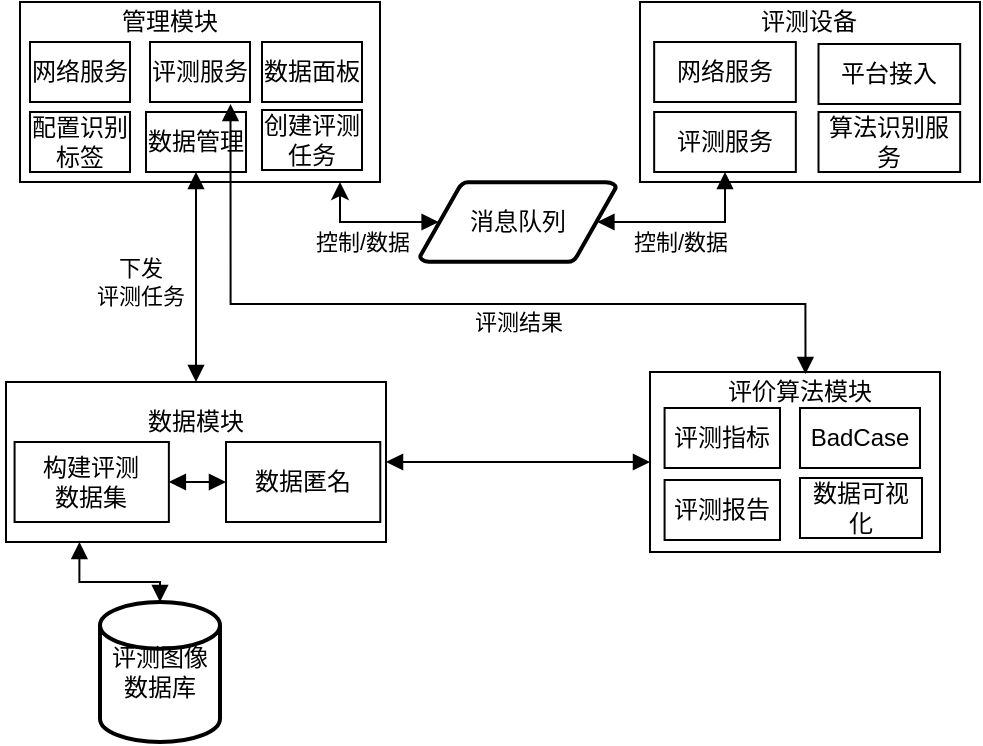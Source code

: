 <mxfile version="21.6.8" type="github">
  <diagram name="第 1 页" id="lgc6ni1sslzy2EMoJhqm">
    <mxGraphModel dx="747" dy="503" grid="1" gridSize="10" guides="1" tooltips="1" connect="1" arrows="1" fold="1" page="1" pageScale="1" pageWidth="827" pageHeight="1169" math="0" shadow="0">
      <root>
        <mxCell id="0" />
        <mxCell id="1" parent="0" />
        <mxCell id="0OF3QLn16Qxx4WyDQUFw-53" value="" style="group" vertex="1" connectable="0" parent="1">
          <mxGeometry x="130" y="250" width="490" height="370" as="geometry" />
        </mxCell>
        <mxCell id="0OF3QLn16Qxx4WyDQUFw-10" value="消息队列" style="shape=mxgraph.flowchart.data;whiteSpace=wrap;html=1;fillColor=#ffffff;strokeColor=#000000;strokeWidth=2" vertex="1" diagramName="Data" diagramCategory="Flowchart" parent="0OF3QLn16Qxx4WyDQUFw-53">
          <mxGeometry x="210" y="90" width="98" height="40" as="geometry" />
        </mxCell>
        <mxCell id="0OF3QLn16Qxx4WyDQUFw-11" style="edgeStyle=orthogonalEdgeStyle;rounded=0;orthogonalLoop=1;jettySize=auto;html=1;exitX=0.5;exitY=0;exitDx=0;exitDy=0;exitPerimeter=0;startArrow=block;startFill=1;endArrow=block;endFill=1;" edge="1" parent="0OF3QLn16Qxx4WyDQUFw-53" source="0OF3QLn16Qxx4WyDQUFw-12">
          <mxGeometry relative="1" as="geometry">
            <mxPoint x="39.72" y="270" as="targetPoint" />
            <Array as="points">
              <mxPoint x="80" y="290" />
              <mxPoint x="40" y="290" />
            </Array>
            <mxPoint x="39.72" y="340" as="sourcePoint" />
          </mxGeometry>
        </mxCell>
        <mxCell id="0OF3QLn16Qxx4WyDQUFw-12" value="评测图像数据库" style="shape=mxgraph.flowchart.database;whiteSpace=wrap;html=1;fillColor=#ffffff;strokeColor=#000000;strokeWidth=2" vertex="1" diagramName="Database" diagramCategory="Flowchart" parent="0OF3QLn16Qxx4WyDQUFw-53">
          <mxGeometry x="50" y="300" width="60" height="70" as="geometry" />
        </mxCell>
        <mxCell id="0OF3QLn16Qxx4WyDQUFw-13" value="" style="group" vertex="1" connectable="0" parent="0OF3QLn16Qxx4WyDQUFw-53">
          <mxGeometry y="180" width="190" height="90" as="geometry" />
        </mxCell>
        <mxCell id="0OF3QLn16Qxx4WyDQUFw-14" value="" style="group" vertex="1" connectable="0" parent="0OF3QLn16Qxx4WyDQUFw-13">
          <mxGeometry x="3" width="190" height="90" as="geometry" />
        </mxCell>
        <mxCell id="0OF3QLn16Qxx4WyDQUFw-15" value="" style="rounded=0;whiteSpace=wrap;html=1;" vertex="1" parent="0OF3QLn16Qxx4WyDQUFw-14">
          <mxGeometry y="10" width="190" height="80" as="geometry" />
        </mxCell>
        <mxCell id="0OF3QLn16Qxx4WyDQUFw-16" style="edgeStyle=orthogonalEdgeStyle;rounded=0;orthogonalLoop=1;jettySize=auto;html=1;exitX=1;exitY=0.5;exitDx=0;exitDy=0;entryX=0;entryY=0.5;entryDx=0;entryDy=0;startArrow=block;startFill=1;endArrow=block;endFill=1;" edge="1" parent="0OF3QLn16Qxx4WyDQUFw-14" source="0OF3QLn16Qxx4WyDQUFw-17" target="0OF3QLn16Qxx4WyDQUFw-18">
          <mxGeometry relative="1" as="geometry" />
        </mxCell>
        <mxCell id="0OF3QLn16Qxx4WyDQUFw-17" value="构建评测&lt;br /&gt;数据集" style="rounded=0;whiteSpace=wrap;html=1;" vertex="1" parent="0OF3QLn16Qxx4WyDQUFw-14">
          <mxGeometry x="4.29" y="40" width="77.14" height="40" as="geometry" />
        </mxCell>
        <mxCell id="0OF3QLn16Qxx4WyDQUFw-18" value="数据匿名" style="rounded=0;whiteSpace=wrap;html=1;" vertex="1" parent="0OF3QLn16Qxx4WyDQUFw-14">
          <mxGeometry x="110" y="40" width="77.14" height="40" as="geometry" />
        </mxCell>
        <mxCell id="0OF3QLn16Qxx4WyDQUFw-19" value="数据模块" style="text;html=1;strokeColor=none;fillColor=none;align=center;verticalAlign=middle;whiteSpace=wrap;rounded=0;" vertex="1" diagramName="text" diagramCategory="general" parent="0OF3QLn16Qxx4WyDQUFw-14">
          <mxGeometry x="55" y="20" width="80" height="20" as="geometry" />
        </mxCell>
        <mxCell id="0OF3QLn16Qxx4WyDQUFw-20" value="" style="group" vertex="1" connectable="0" parent="0OF3QLn16Qxx4WyDQUFw-53">
          <mxGeometry x="10" width="180" height="90" as="geometry" />
        </mxCell>
        <mxCell id="0OF3QLn16Qxx4WyDQUFw-21" value="" style="rounded=0;whiteSpace=wrap;html=1;" vertex="1" diagramName="Rectangle" diagramCategory="general" parent="0OF3QLn16Qxx4WyDQUFw-20">
          <mxGeometry width="180" height="90" as="geometry" />
        </mxCell>
        <mxCell id="0OF3QLn16Qxx4WyDQUFw-22" value="管理模块" style="text;html=1;strokeColor=none;fillColor=none;align=center;verticalAlign=middle;whiteSpace=wrap;rounded=0;" vertex="1" diagramName="text" diagramCategory="general" parent="0OF3QLn16Qxx4WyDQUFw-20">
          <mxGeometry x="35" width="80" height="20" as="geometry" />
        </mxCell>
        <mxCell id="0OF3QLn16Qxx4WyDQUFw-23" value="配置识别标签" style="rounded=0;whiteSpace=wrap;html=1;" vertex="1" parent="0OF3QLn16Qxx4WyDQUFw-20">
          <mxGeometry x="5" y="55" width="50" height="30" as="geometry" />
        </mxCell>
        <mxCell id="0OF3QLn16Qxx4WyDQUFw-24" value="创建评测任务" style="rounded=0;whiteSpace=wrap;html=1;" vertex="1" parent="0OF3QLn16Qxx4WyDQUFw-20">
          <mxGeometry x="121" y="54" width="50" height="30" as="geometry" />
        </mxCell>
        <mxCell id="0OF3QLn16Qxx4WyDQUFw-25" value="网络服务" style="rounded=0;whiteSpace=wrap;html=1;" vertex="1" parent="0OF3QLn16Qxx4WyDQUFw-20">
          <mxGeometry x="5" y="20" width="50" height="30" as="geometry" />
        </mxCell>
        <mxCell id="0OF3QLn16Qxx4WyDQUFw-26" value="数据面板" style="rounded=0;whiteSpace=wrap;html=1;" vertex="1" parent="0OF3QLn16Qxx4WyDQUFw-20">
          <mxGeometry x="121" y="20" width="50" height="30" as="geometry" />
        </mxCell>
        <mxCell id="0OF3QLn16Qxx4WyDQUFw-27" value="数据管理" style="rounded=0;whiteSpace=wrap;html=1;" vertex="1" parent="0OF3QLn16Qxx4WyDQUFw-20">
          <mxGeometry x="63" y="55" width="50" height="30" as="geometry" />
        </mxCell>
        <mxCell id="0OF3QLn16Qxx4WyDQUFw-28" value="评测服务" style="rounded=0;whiteSpace=wrap;html=1;" vertex="1" parent="0OF3QLn16Qxx4WyDQUFw-20">
          <mxGeometry x="65" y="20" width="50" height="30" as="geometry" />
        </mxCell>
        <mxCell id="0OF3QLn16Qxx4WyDQUFw-29" value="" style="group" vertex="1" connectable="0" parent="0OF3QLn16Qxx4WyDQUFw-53">
          <mxGeometry x="320" width="170" height="90" as="geometry" />
        </mxCell>
        <mxCell id="0OF3QLn16Qxx4WyDQUFw-30" value="" style="group" vertex="1" connectable="0" parent="0OF3QLn16Qxx4WyDQUFw-29">
          <mxGeometry width="170" height="90" as="geometry" />
        </mxCell>
        <mxCell id="0OF3QLn16Qxx4WyDQUFw-31" value="" style="rounded=0;whiteSpace=wrap;html=1;" vertex="1" diagramName="Rectangle" diagramCategory="general" parent="0OF3QLn16Qxx4WyDQUFw-30">
          <mxGeometry width="170" height="90" as="geometry" />
        </mxCell>
        <mxCell id="0OF3QLn16Qxx4WyDQUFw-32" value="评测设备" style="text;html=1;strokeColor=none;fillColor=none;align=center;verticalAlign=middle;whiteSpace=wrap;rounded=0;" vertex="1" diagramName="text" diagramCategory="general" parent="0OF3QLn16Qxx4WyDQUFw-30">
          <mxGeometry x="28.333" width="113.333" height="20" as="geometry" />
        </mxCell>
        <mxCell id="0OF3QLn16Qxx4WyDQUFw-33" value="评测服务" style="rounded=0;whiteSpace=wrap;html=1;" vertex="1" parent="0OF3QLn16Qxx4WyDQUFw-30">
          <mxGeometry x="7.083" y="55" width="70.833" height="30" as="geometry" />
        </mxCell>
        <mxCell id="0OF3QLn16Qxx4WyDQUFw-34" value="网络服务" style="rounded=0;whiteSpace=wrap;html=1;" vertex="1" parent="0OF3QLn16Qxx4WyDQUFw-30">
          <mxGeometry x="7.083" y="20" width="70.833" height="30" as="geometry" />
        </mxCell>
        <mxCell id="0OF3QLn16Qxx4WyDQUFw-35" value="平台接入" style="rounded=0;whiteSpace=wrap;html=1;" vertex="1" parent="0OF3QLn16Qxx4WyDQUFw-30">
          <mxGeometry x="89.25" y="21" width="70.833" height="30" as="geometry" />
        </mxCell>
        <mxCell id="0OF3QLn16Qxx4WyDQUFw-36" value="算法识别服务" style="rounded=0;whiteSpace=wrap;html=1;" vertex="1" parent="0OF3QLn16Qxx4WyDQUFw-30">
          <mxGeometry x="89.25" y="55" width="70.833" height="30" as="geometry" />
        </mxCell>
        <mxCell id="0OF3QLn16Qxx4WyDQUFw-37" style="edgeStyle=orthogonalEdgeStyle;rounded=0;orthogonalLoop=1;jettySize=auto;html=1;startArrow=classic;startFill=1;endArrow=block;endFill=1;entryX=0.095;entryY=0.5;entryDx=0;entryDy=0;entryPerimeter=0;" edge="1" parent="0OF3QLn16Qxx4WyDQUFw-53" target="0OF3QLn16Qxx4WyDQUFw-10">
          <mxGeometry relative="1" as="geometry">
            <mxPoint x="170" y="90" as="sourcePoint" />
            <mxPoint x="210" y="110" as="targetPoint" />
            <Array as="points">
              <mxPoint x="170" y="90" />
              <mxPoint x="170" y="110" />
            </Array>
          </mxGeometry>
        </mxCell>
        <mxCell id="0OF3QLn16Qxx4WyDQUFw-38" value="控制/数据" style="edgeLabel;html=1;align=center;verticalAlign=middle;resizable=0;points=[];" vertex="1" connectable="0" parent="0OF3QLn16Qxx4WyDQUFw-37">
          <mxGeometry x="0.108" y="1" relative="1" as="geometry">
            <mxPoint x="-7.49" y="10.99" as="offset" />
          </mxGeometry>
        </mxCell>
        <mxCell id="0OF3QLn16Qxx4WyDQUFw-39" style="edgeStyle=orthogonalEdgeStyle;rounded=0;orthogonalLoop=1;jettySize=auto;html=1;entryX=0.5;entryY=1;entryDx=0;entryDy=0;startArrow=block;startFill=1;endArrow=block;endFill=1;exitX=0.905;exitY=0.5;exitDx=0;exitDy=0;exitPerimeter=0;" edge="1" parent="0OF3QLn16Qxx4WyDQUFw-53" source="0OF3QLn16Qxx4WyDQUFw-10" target="0OF3QLn16Qxx4WyDQUFw-33">
          <mxGeometry relative="1" as="geometry">
            <mxPoint x="310" y="110" as="sourcePoint" />
          </mxGeometry>
        </mxCell>
        <mxCell id="0OF3QLn16Qxx4WyDQUFw-40" style="edgeStyle=orthogonalEdgeStyle;rounded=0;orthogonalLoop=1;jettySize=auto;html=1;exitX=0.5;exitY=0;exitDx=0;exitDy=0;startArrow=block;startFill=1;endArrow=block;endFill=1;" edge="1" parent="0OF3QLn16Qxx4WyDQUFw-53" source="0OF3QLn16Qxx4WyDQUFw-15" target="0OF3QLn16Qxx4WyDQUFw-27">
          <mxGeometry relative="1" as="geometry" />
        </mxCell>
        <mxCell id="0OF3QLn16Qxx4WyDQUFw-41" style="edgeStyle=orthogonalEdgeStyle;rounded=0;orthogonalLoop=1;jettySize=auto;html=1;exitX=1;exitY=0.5;exitDx=0;exitDy=0;startArrow=block;startFill=1;endArrow=block;endFill=1;" edge="1" parent="0OF3QLn16Qxx4WyDQUFw-53" source="0OF3QLn16Qxx4WyDQUFw-15" target="0OF3QLn16Qxx4WyDQUFw-43">
          <mxGeometry relative="1" as="geometry" />
        </mxCell>
        <mxCell id="0OF3QLn16Qxx4WyDQUFw-42" value="" style="group" vertex="1" connectable="0" parent="0OF3QLn16Qxx4WyDQUFw-53">
          <mxGeometry x="325" y="185" width="145" height="90" as="geometry" />
        </mxCell>
        <mxCell id="0OF3QLn16Qxx4WyDQUFw-43" value="" style="rounded=0;whiteSpace=wrap;html=1;" vertex="1" parent="0OF3QLn16Qxx4WyDQUFw-42">
          <mxGeometry width="145" height="90" as="geometry" />
        </mxCell>
        <mxCell id="0OF3QLn16Qxx4WyDQUFw-44" value="评测指标" style="rounded=0;whiteSpace=wrap;html=1;" vertex="1" parent="0OF3QLn16Qxx4WyDQUFw-42">
          <mxGeometry x="7.29" y="18" width="57.71" height="30" as="geometry" />
        </mxCell>
        <mxCell id="0OF3QLn16Qxx4WyDQUFw-45" value="BadCase" style="rounded=0;whiteSpace=wrap;html=1;" vertex="1" parent="0OF3QLn16Qxx4WyDQUFw-42">
          <mxGeometry x="75" y="18" width="60" height="30" as="geometry" />
        </mxCell>
        <mxCell id="0OF3QLn16Qxx4WyDQUFw-46" value="评价算法模块" style="text;html=1;strokeColor=none;fillColor=none;align=center;verticalAlign=middle;whiteSpace=wrap;rounded=0;" vertex="1" diagramName="text" diagramCategory="general" parent="0OF3QLn16Qxx4WyDQUFw-42">
          <mxGeometry x="14.999" width="120" height="20" as="geometry" />
        </mxCell>
        <mxCell id="0OF3QLn16Qxx4WyDQUFw-47" value="评测报告" style="rounded=0;whiteSpace=wrap;html=1;" vertex="1" parent="0OF3QLn16Qxx4WyDQUFw-42">
          <mxGeometry x="7.29" y="54" width="57.71" height="30" as="geometry" />
        </mxCell>
        <mxCell id="0OF3QLn16Qxx4WyDQUFw-48" value="数据可视化" style="rounded=0;whiteSpace=wrap;html=1;" vertex="1" parent="0OF3QLn16Qxx4WyDQUFw-42">
          <mxGeometry x="75" y="53" width="61" height="30" as="geometry" />
        </mxCell>
        <mxCell id="0OF3QLn16Qxx4WyDQUFw-49" style="edgeStyle=orthogonalEdgeStyle;rounded=0;orthogonalLoop=1;jettySize=auto;html=1;exitX=0.5;exitY=0;exitDx=0;exitDy=0;entryX=0.75;entryY=1;entryDx=0;entryDy=0;startArrow=block;startFill=1;endArrow=block;endFill=1;" edge="1" parent="0OF3QLn16Qxx4WyDQUFw-53">
          <mxGeometry relative="1" as="geometry">
            <mxPoint x="402.749" y="186" as="sourcePoint" />
            <mxPoint x="115.25" y="51" as="targetPoint" />
            <Array as="points">
              <mxPoint x="402.75" y="151" />
              <mxPoint x="115.75" y="151" />
            </Array>
          </mxGeometry>
        </mxCell>
        <mxCell id="0OF3QLn16Qxx4WyDQUFw-50" value="评测结果" style="edgeLabel;html=1;align=center;verticalAlign=middle;resizable=0;points=[];" vertex="1" connectable="0" parent="0OF3QLn16Qxx4WyDQUFw-49">
          <mxGeometry x="-0.203" y="-1" relative="1" as="geometry">
            <mxPoint x="-10.38" y="9.99" as="offset" />
          </mxGeometry>
        </mxCell>
        <mxCell id="0OF3QLn16Qxx4WyDQUFw-51" value="下发&lt;br /&gt;评测任务" style="edgeLabel;html=1;align=center;verticalAlign=middle;resizable=0;points=[];" vertex="1" connectable="0" parent="0OF3QLn16Qxx4WyDQUFw-53">
          <mxGeometry x="70.003" y="140.003" as="geometry" />
        </mxCell>
        <mxCell id="0OF3QLn16Qxx4WyDQUFw-52" value="控制/数据" style="edgeLabel;html=1;align=center;verticalAlign=middle;resizable=0;points=[];" vertex="1" connectable="0" parent="0OF3QLn16Qxx4WyDQUFw-53">
          <mxGeometry x="340.002" y="119.999" as="geometry" />
        </mxCell>
      </root>
    </mxGraphModel>
  </diagram>
</mxfile>
